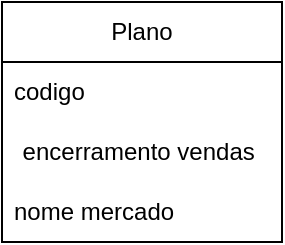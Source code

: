 <mxfile version="24.5.2" type="github">
  <diagram name="13" id="fQhr82jezIVuV8n5K_sh">
    <mxGraphModel dx="1290" dy="577" grid="1" gridSize="10" guides="1" tooltips="1" connect="1" arrows="1" fold="1" page="1" pageScale="1" pageWidth="827" pageHeight="1169" math="0" shadow="0">
      <root>
        <mxCell id="0" />
        <mxCell id="1" parent="0" />
        <mxCell id="IBQ0sPaAjgqxp4voNF-X-5" value="Plano" style="swimlane;fontStyle=0;childLayout=stackLayout;horizontal=1;startSize=30;horizontalStack=0;resizeParent=1;resizeParentMax=0;resizeLast=0;collapsible=1;marginBottom=0;whiteSpace=wrap;html=1;" vertex="1" parent="1">
          <mxGeometry x="80" y="60" width="140" height="120" as="geometry" />
        </mxCell>
        <mxCell id="IBQ0sPaAjgqxp4voNF-X-7" value="codigo&amp;nbsp;" style="text;strokeColor=none;fillColor=none;align=left;verticalAlign=middle;spacingLeft=4;spacingRight=4;overflow=hidden;points=[[0,0.5],[1,0.5]];portConstraint=eastwest;rotatable=0;whiteSpace=wrap;html=1;" vertex="1" parent="IBQ0sPaAjgqxp4voNF-X-5">
          <mxGeometry y="30" width="140" height="30" as="geometry" />
        </mxCell>
        <mxCell id="IBQ0sPaAjgqxp4voNF-X-9" value="encerramento vendas&amp;nbsp;" style="text;html=1;align=center;verticalAlign=middle;whiteSpace=wrap;rounded=0;" vertex="1" parent="IBQ0sPaAjgqxp4voNF-X-5">
          <mxGeometry y="60" width="140" height="30" as="geometry" />
        </mxCell>
        <mxCell id="IBQ0sPaAjgqxp4voNF-X-8" value="nome mercado" style="text;strokeColor=none;fillColor=none;align=left;verticalAlign=middle;spacingLeft=4;spacingRight=4;overflow=hidden;points=[[0,0.5],[1,0.5]];portConstraint=eastwest;rotatable=0;whiteSpace=wrap;html=1;" vertex="1" parent="IBQ0sPaAjgqxp4voNF-X-5">
          <mxGeometry y="90" width="140" height="30" as="geometry" />
        </mxCell>
      </root>
    </mxGraphModel>
  </diagram>
</mxfile>
